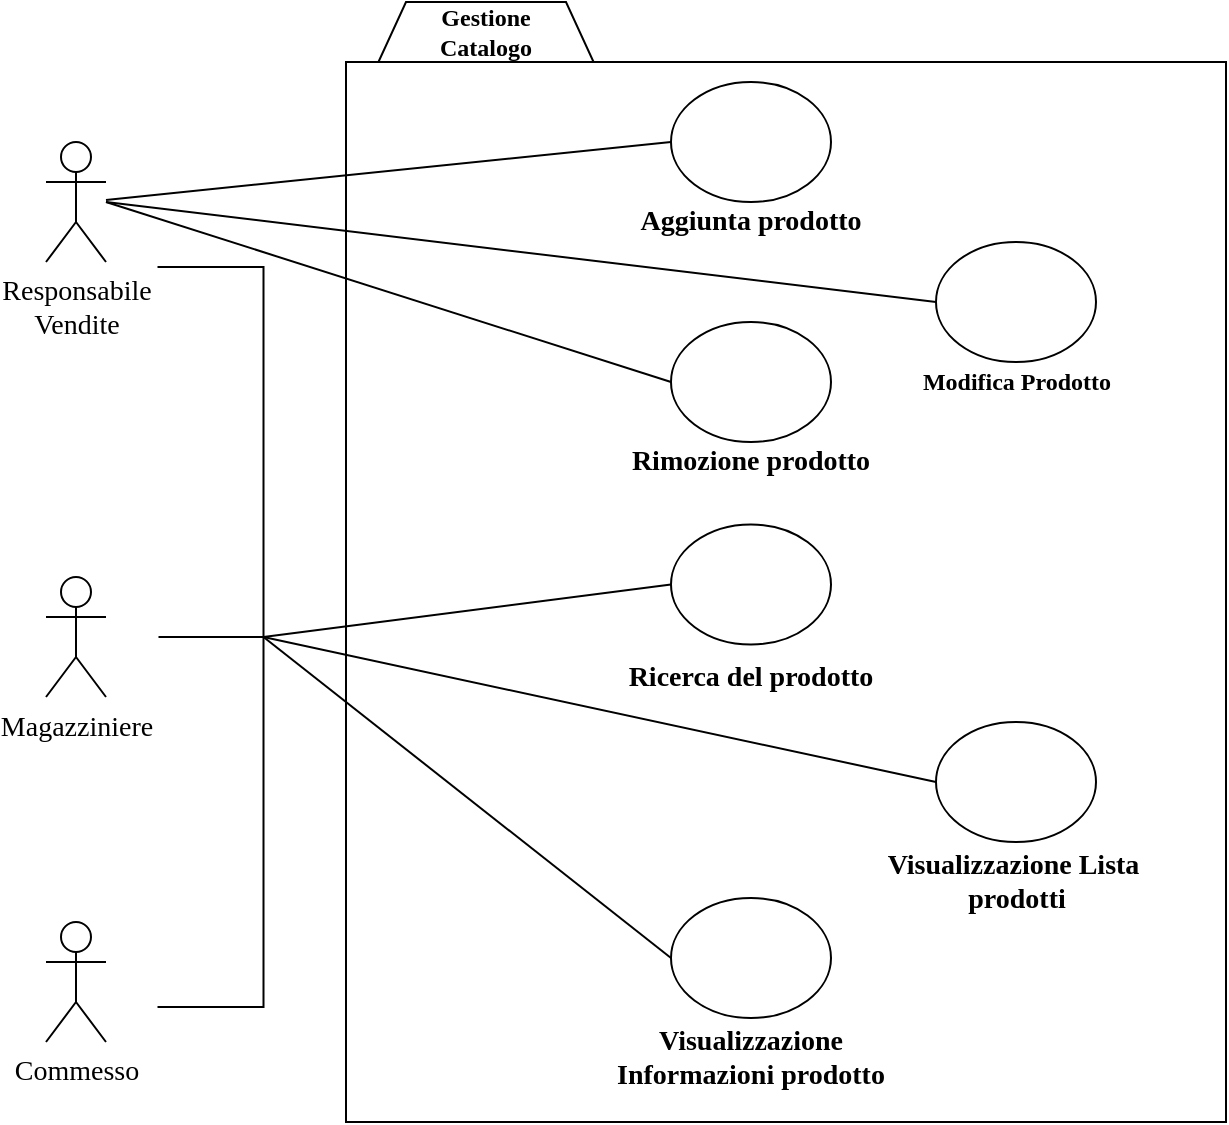 <mxfile version="13.10.4" type="github">
  <diagram id="jAhwxljwhNbG54JEEvyB" name="Page-1">
    <mxGraphModel dx="1385" dy="668" grid="1" gridSize="10" guides="1" tooltips="1" connect="1" arrows="1" fold="1" page="1" pageScale="1" pageWidth="827" pageHeight="1169" math="0" shadow="0">
      <root>
        <mxCell id="0" />
        <mxCell id="1" parent="0" />
        <mxCell id="5G33NtFEvxfEJbMjsAAF-1" value="" style="shape=hexagon;perimeter=hexagonPerimeter2;whiteSpace=wrap;html=1;fixedSize=1;" parent="1" vertex="1">
          <mxGeometry x="210" y="80" width="120" height="87" as="geometry" />
        </mxCell>
        <mxCell id="5G33NtFEvxfEJbMjsAAF-3" value="&lt;div&gt;&lt;font style=&quot;font-size: 14px&quot; face=&quot;Times New Roman&quot;&gt;Responsabile&lt;/font&gt;&lt;/div&gt;&lt;div&gt;&lt;font style=&quot;font-size: 14px&quot; face=&quot;Times New Roman&quot;&gt;Vendite&lt;br&gt;&lt;/font&gt;&lt;/div&gt;" style="shape=umlActor;verticalLabelPosition=bottom;verticalAlign=top;html=1;outlineConnect=0;" parent="1" vertex="1">
          <mxGeometry x="50" y="150" width="30" height="60" as="geometry" />
        </mxCell>
        <mxCell id="5G33NtFEvxfEJbMjsAAF-4" value="&lt;font style=&quot;font-size: 14px&quot; face=&quot;Times New Roman&quot;&gt;Magazziniere&lt;/font&gt;" style="shape=umlActor;verticalLabelPosition=bottom;verticalAlign=top;html=1;outlineConnect=0;" parent="1" vertex="1">
          <mxGeometry x="50" y="367.5" width="30" height="60" as="geometry" />
        </mxCell>
        <mxCell id="5G33NtFEvxfEJbMjsAAF-5" value="&lt;font style=&quot;font-size: 14px&quot; face=&quot;Times New Roman&quot;&gt;Commesso&lt;/font&gt;" style="shape=umlActor;verticalLabelPosition=bottom;verticalAlign=top;html=1;outlineConnect=0;" parent="1" vertex="1">
          <mxGeometry x="50" y="540" width="30" height="60" as="geometry" />
        </mxCell>
        <mxCell id="5G33NtFEvxfEJbMjsAAF-6" value="" style="rounded=0;whiteSpace=wrap;html=1;" parent="1" vertex="1">
          <mxGeometry x="200" y="110" width="440" height="530" as="geometry" />
        </mxCell>
        <mxCell id="5G33NtFEvxfEJbMjsAAF-7" value="&lt;div&gt;&lt;br&gt;&lt;/div&gt;&lt;div&gt;&lt;br&gt;&lt;/div&gt;&lt;div&gt;&lt;br&gt;&lt;/div&gt;&lt;div&gt;&lt;br&gt;&lt;/div&gt;&lt;div&gt;&lt;br&gt;&lt;/div&gt;&lt;div&gt;&lt;br&gt;&lt;/div&gt;" style="ellipse;whiteSpace=wrap;html=1;" parent="1" vertex="1">
          <mxGeometry x="362.5" y="120" width="80" height="60" as="geometry" />
        </mxCell>
        <mxCell id="5G33NtFEvxfEJbMjsAAF-9" value="&lt;div&gt;&lt;br&gt;&lt;/div&gt;&lt;div&gt;&lt;br&gt;&lt;/div&gt;&lt;div&gt;&lt;br&gt;&lt;/div&gt;&lt;div&gt;&lt;br&gt;&lt;/div&gt;&lt;div&gt;&lt;br&gt;&lt;/div&gt;&lt;div&gt;&lt;br&gt;&lt;/div&gt;" style="ellipse;whiteSpace=wrap;html=1;" parent="1" vertex="1">
          <mxGeometry x="362.5" y="528" width="80" height="60" as="geometry" />
        </mxCell>
        <mxCell id="5G33NtFEvxfEJbMjsAAF-10" value="&lt;div&gt;&lt;font face=&quot;Times New Roman&quot;&gt;&lt;span style=&quot;font-size: 14px&quot;&gt;&lt;b&gt;Ricerca del prodotto&lt;/b&gt;&lt;/span&gt;&lt;/font&gt;&lt;/div&gt;" style="text;html=1;strokeColor=none;fillColor=none;align=center;verticalAlign=middle;whiteSpace=wrap;rounded=0;" parent="1" vertex="1">
          <mxGeometry x="330" y="407.5" width="145" height="20" as="geometry" />
        </mxCell>
        <mxCell id="5G33NtFEvxfEJbMjsAAF-14" value="&lt;div align=&quot;center&quot;&gt;&lt;font face=&quot;Times New Roman&quot;&gt;&lt;b&gt;Gestione&lt;/b&gt;&lt;/font&gt;&lt;/div&gt;&lt;div align=&quot;center&quot;&gt;&lt;font face=&quot;Times New Roman&quot;&gt;&lt;b&gt;Catalogo&lt;/b&gt;&lt;/font&gt;&lt;/div&gt;" style="text;html=1;strokeColor=none;fillColor=none;align=center;verticalAlign=middle;whiteSpace=wrap;rounded=0;" parent="1" vertex="1">
          <mxGeometry x="250" y="85" width="40" height="20" as="geometry" />
        </mxCell>
        <mxCell id="5G33NtFEvxfEJbMjsAAF-18" value="&lt;div&gt;&lt;br&gt;&lt;/div&gt;&lt;div&gt;&lt;br&gt;&lt;/div&gt;&lt;div&gt;&lt;br&gt;&lt;/div&gt;&lt;div&gt;&lt;br&gt;&lt;/div&gt;&lt;div&gt;&lt;br&gt;&lt;/div&gt;&lt;div&gt;&lt;br&gt;&lt;/div&gt;" style="ellipse;whiteSpace=wrap;html=1;" parent="1" vertex="1">
          <mxGeometry x="495" y="200" width="80" height="60" as="geometry" />
        </mxCell>
        <mxCell id="5G33NtFEvxfEJbMjsAAF-19" value="&lt;div&gt;&lt;br&gt;&lt;/div&gt;&lt;div&gt;&lt;br&gt;&lt;/div&gt;&lt;div&gt;&lt;br&gt;&lt;/div&gt;&lt;div&gt;&lt;br&gt;&lt;/div&gt;&lt;div&gt;&lt;br&gt;&lt;/div&gt;&lt;div&gt;&lt;br&gt;&lt;/div&gt;" style="ellipse;whiteSpace=wrap;html=1;" parent="1" vertex="1">
          <mxGeometry x="495" y="440" width="80" height="60" as="geometry" />
        </mxCell>
        <mxCell id="5G33NtFEvxfEJbMjsAAF-20" value="&lt;div&gt;&lt;br&gt;&lt;/div&gt;&lt;div&gt;&lt;br&gt;&lt;/div&gt;&lt;div&gt;&lt;br&gt;&lt;/div&gt;&lt;div&gt;&lt;br&gt;&lt;/div&gt;&lt;div&gt;&lt;br&gt;&lt;/div&gt;&lt;div&gt;&lt;br&gt;&lt;/div&gt;" style="ellipse;whiteSpace=wrap;html=1;" parent="1" vertex="1">
          <mxGeometry x="362.5" y="341.25" width="80" height="60" as="geometry" />
        </mxCell>
        <mxCell id="5G33NtFEvxfEJbMjsAAF-22" value="" style="endArrow=none;html=1;entryX=0;entryY=0.5;entryDx=0;entryDy=0;" parent="1" target="5G33NtFEvxfEJbMjsAAF-7" edge="1">
          <mxGeometry width="50" height="50" relative="1" as="geometry">
            <mxPoint x="80" y="179" as="sourcePoint" />
            <mxPoint x="330" y="340" as="targetPoint" />
          </mxGeometry>
        </mxCell>
        <mxCell id="5G33NtFEvxfEJbMjsAAF-23" value="" style="endArrow=none;html=1;entryX=0;entryY=0.5;entryDx=0;entryDy=0;" parent="1" target="5G33NtFEvxfEJbMjsAAF-18" edge="1">
          <mxGeometry width="50" height="50" relative="1" as="geometry">
            <mxPoint x="80" y="180" as="sourcePoint" />
            <mxPoint x="330" y="350" as="targetPoint" />
          </mxGeometry>
        </mxCell>
        <mxCell id="5G33NtFEvxfEJbMjsAAF-25" value="" style="shape=partialRectangle;whiteSpace=wrap;html=1;bottom=1;right=1;left=1;top=0;fillColor=none;routingCenterX=-0.5;rotation=-90;" parent="1" vertex="1">
          <mxGeometry x="-52.5" y="371.25" width="370" height="52.5" as="geometry" />
        </mxCell>
        <mxCell id="5G33NtFEvxfEJbMjsAAF-28" value="" style="endArrow=none;html=1;entryX=0.5;entryY=1;entryDx=0;entryDy=0;exitX=0.5;exitY=0;exitDx=0;exitDy=0;" parent="1" source="5G33NtFEvxfEJbMjsAAF-25" target="5G33NtFEvxfEJbMjsAAF-25" edge="1">
          <mxGeometry width="50" height="50" relative="1" as="geometry">
            <mxPoint x="110" y="398" as="sourcePoint" />
            <mxPoint x="120" y="407" as="targetPoint" />
          </mxGeometry>
        </mxCell>
        <mxCell id="5G33NtFEvxfEJbMjsAAF-35" value="&lt;font face=&quot;Times New Roman&quot;&gt;&lt;span style=&quot;font-size: 14px&quot;&gt;&lt;b&gt;Rimozione prodotto&lt;/b&gt;&lt;/span&gt;&lt;/font&gt;" style="text;html=1;strokeColor=none;fillColor=none;align=center;verticalAlign=middle;whiteSpace=wrap;rounded=0;" parent="1" vertex="1">
          <mxGeometry x="330" y="300" width="145" height="20" as="geometry" />
        </mxCell>
        <mxCell id="5G33NtFEvxfEJbMjsAAF-36" value="&lt;font face=&quot;Times New Roman&quot;&gt;&lt;span style=&quot;font-size: 14px&quot;&gt;&lt;b&gt;Aggiunta prodotto&lt;/b&gt;&lt;/span&gt;&lt;/font&gt;" style="text;html=1;strokeColor=none;fillColor=none;align=center;verticalAlign=middle;whiteSpace=wrap;rounded=0;" parent="1" vertex="1">
          <mxGeometry x="330" y="180" width="145" height="20" as="geometry" />
        </mxCell>
        <mxCell id="5G33NtFEvxfEJbMjsAAF-37" value="&lt;font face=&quot;Times New Roman&quot;&gt;&lt;b&gt;Modifica Prodotto&lt;/b&gt;&lt;/font&gt;" style="text;html=1;strokeColor=none;fillColor=none;align=center;verticalAlign=middle;whiteSpace=wrap;rounded=0;" parent="1" vertex="1">
          <mxGeometry x="462.5" y="260" width="145" height="20" as="geometry" />
        </mxCell>
        <mxCell id="5G33NtFEvxfEJbMjsAAF-39" value="&lt;font face=&quot;Times New Roman&quot;&gt;&lt;span style=&quot;font-size: 14px&quot;&gt;&lt;b&gt;Visualizzazione Lista&amp;nbsp;&lt;br&gt;prodotti&lt;br&gt;&lt;/b&gt;&lt;/span&gt;&lt;/font&gt;" style="text;html=1;strokeColor=none;fillColor=none;align=center;verticalAlign=middle;whiteSpace=wrap;rounded=0;" parent="1" vertex="1">
          <mxGeometry x="462.5" y="510" width="145" height="20" as="geometry" />
        </mxCell>
        <mxCell id="5G33NtFEvxfEJbMjsAAF-40" value="&lt;div&gt;&lt;br&gt;&lt;/div&gt;&lt;div&gt;&lt;br&gt;&lt;/div&gt;&lt;div&gt;&lt;br&gt;&lt;/div&gt;&lt;div&gt;&lt;br&gt;&lt;/div&gt;&lt;div&gt;&lt;br&gt;&lt;/div&gt;&lt;div&gt;&lt;br&gt;&lt;/div&gt;" style="ellipse;whiteSpace=wrap;html=1;" parent="1" vertex="1">
          <mxGeometry x="362.5" y="240" width="80" height="60" as="geometry" />
        </mxCell>
        <mxCell id="5G33NtFEvxfEJbMjsAAF-41" value="" style="endArrow=none;html=1;exitX=0;exitY=0.5;exitDx=0;exitDy=0;" parent="1" source="5G33NtFEvxfEJbMjsAAF-40" edge="1">
          <mxGeometry width="50" height="50" relative="1" as="geometry">
            <mxPoint x="370" y="320" as="sourcePoint" />
            <mxPoint x="80" y="180" as="targetPoint" />
          </mxGeometry>
        </mxCell>
        <mxCell id="5G33NtFEvxfEJbMjsAAF-46" value="&lt;font face=&quot;Times New Roman&quot;&gt;&lt;span style=&quot;font-size: 14px&quot;&gt;&lt;b&gt;Visualizzazione Informazioni prodotto&lt;/b&gt;&lt;/span&gt;&lt;/font&gt;" style="text;html=1;strokeColor=none;fillColor=none;align=center;verticalAlign=middle;whiteSpace=wrap;rounded=0;" parent="1" vertex="1">
          <mxGeometry x="330" y="598" width="145" height="20" as="geometry" />
        </mxCell>
        <mxCell id="I9Vcyt5acB3gldshC_Cn-1" value="" style="endArrow=none;html=1;exitX=0.5;exitY=1;exitDx=0;exitDy=0;entryX=0;entryY=0.5;entryDx=0;entryDy=0;" parent="1" source="5G33NtFEvxfEJbMjsAAF-25" target="5G33NtFEvxfEJbMjsAAF-20" edge="1">
          <mxGeometry width="50" height="50" relative="1" as="geometry">
            <mxPoint x="400" y="460" as="sourcePoint" />
            <mxPoint x="450" y="410" as="targetPoint" />
          </mxGeometry>
        </mxCell>
        <mxCell id="I9Vcyt5acB3gldshC_Cn-2" value="" style="endArrow=none;html=1;exitX=0.5;exitY=1;exitDx=0;exitDy=0;entryX=0;entryY=0.5;entryDx=0;entryDy=0;" parent="1" source="5G33NtFEvxfEJbMjsAAF-25" target="5G33NtFEvxfEJbMjsAAF-19" edge="1">
          <mxGeometry width="50" height="50" relative="1" as="geometry">
            <mxPoint x="160" y="400" as="sourcePoint" />
            <mxPoint x="450" y="410" as="targetPoint" />
          </mxGeometry>
        </mxCell>
        <mxCell id="I9Vcyt5acB3gldshC_Cn-4" value="" style="endArrow=none;html=1;exitX=0.5;exitY=1;exitDx=0;exitDy=0;entryX=0;entryY=0.5;entryDx=0;entryDy=0;" parent="1" source="5G33NtFEvxfEJbMjsAAF-25" target="5G33NtFEvxfEJbMjsAAF-9" edge="1">
          <mxGeometry width="50" height="50" relative="1" as="geometry">
            <mxPoint x="400" y="460" as="sourcePoint" />
            <mxPoint x="450" y="410" as="targetPoint" />
          </mxGeometry>
        </mxCell>
      </root>
    </mxGraphModel>
  </diagram>
</mxfile>
